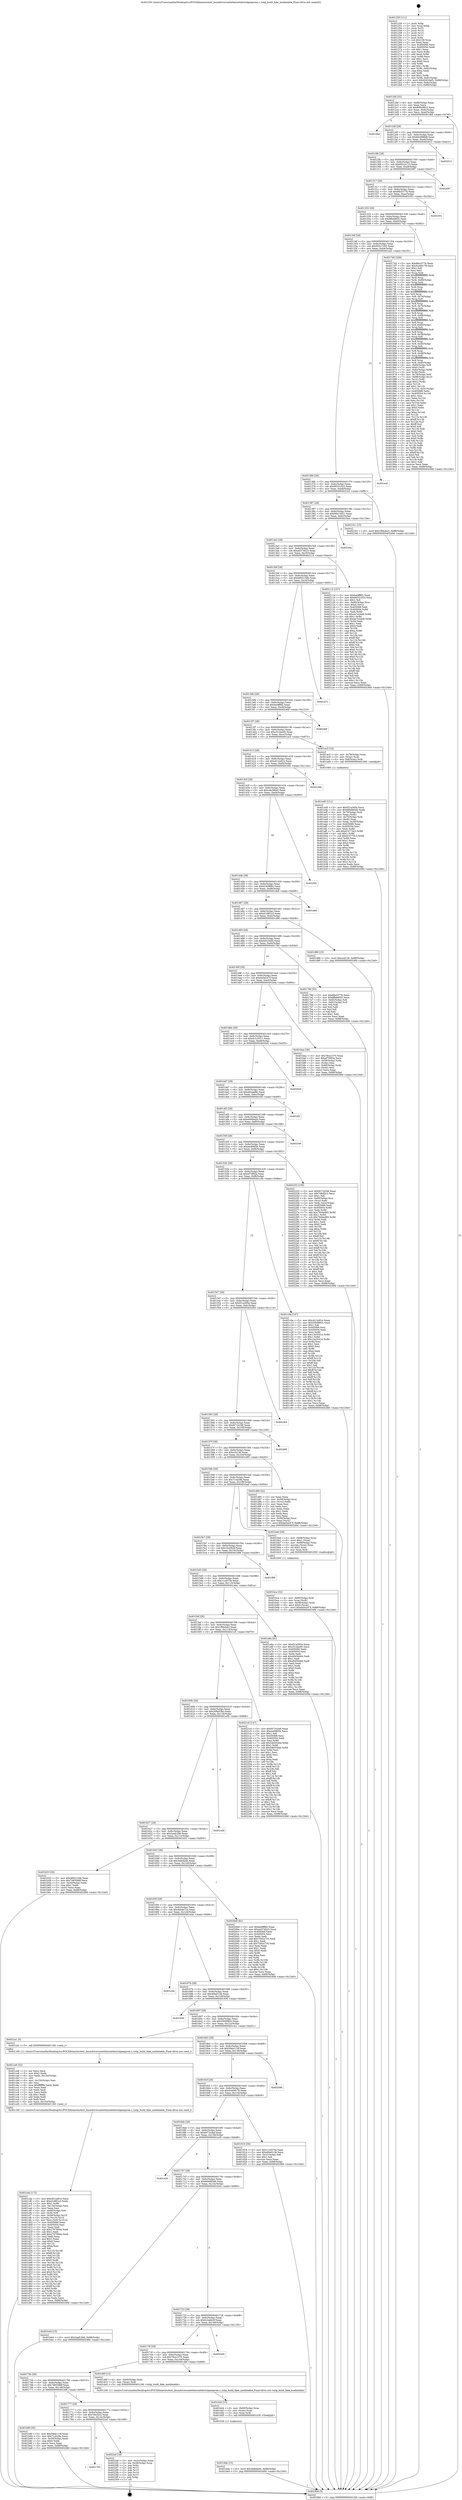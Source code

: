 digraph "0x401250" {
  label = "0x401250 (/mnt/c/Users/mathe/Desktop/tcc/POCII/binaries/extr_linuxdriversnetethernetdectulipeeprom.c_tulip_build_fake_mediatable_Final-ollvm.out::main(0))"
  labelloc = "t"
  node[shape=record]

  Entry [label="",width=0.3,height=0.3,shape=circle,fillcolor=black,style=filled]
  "0x4012bf" [label="{
     0x4012bf [32]\l
     | [instrs]\l
     &nbsp;&nbsp;0x4012bf \<+6\>: mov -0x88(%rbp),%eax\l
     &nbsp;&nbsp;0x4012c5 \<+2\>: mov %eax,%ecx\l
     &nbsp;&nbsp;0x4012c7 \<+6\>: sub $0x806e96c3,%ecx\l
     &nbsp;&nbsp;0x4012cd \<+6\>: mov %eax,-0x9c(%rbp)\l
     &nbsp;&nbsp;0x4012d3 \<+6\>: mov %ecx,-0xa0(%rbp)\l
     &nbsp;&nbsp;0x4012d9 \<+6\>: je 00000000004019bf \<main+0x76f\>\l
  }"]
  "0x4019bf" [label="{
     0x4019bf\l
  }", style=dashed]
  "0x4012df" [label="{
     0x4012df [28]\l
     | [instrs]\l
     &nbsp;&nbsp;0x4012df \<+5\>: jmp 00000000004012e4 \<main+0x94\>\l
     &nbsp;&nbsp;0x4012e4 \<+6\>: mov -0x9c(%rbp),%eax\l
     &nbsp;&nbsp;0x4012ea \<+5\>: sub $0x842888d8,%eax\l
     &nbsp;&nbsp;0x4012ef \<+6\>: mov %eax,-0xa4(%rbp)\l
     &nbsp;&nbsp;0x4012f5 \<+6\>: je 0000000000402012 \<main+0xdc2\>\l
  }"]
  Exit [label="",width=0.3,height=0.3,shape=circle,fillcolor=black,style=filled,peripheries=2]
  "0x402012" [label="{
     0x402012\l
  }", style=dashed]
  "0x4012fb" [label="{
     0x4012fb [28]\l
     | [instrs]\l
     &nbsp;&nbsp;0x4012fb \<+5\>: jmp 0000000000401300 \<main+0xb0\>\l
     &nbsp;&nbsp;0x401300 \<+6\>: mov -0x9c(%rbp),%eax\l
     &nbsp;&nbsp;0x401306 \<+5\>: sub $0x852cb115,%eax\l
     &nbsp;&nbsp;0x40130b \<+6\>: mov %eax,-0xa8(%rbp)\l
     &nbsp;&nbsp;0x401311 \<+6\>: je 0000000000402087 \<main+0xe37\>\l
  }"]
  "0x401793" [label="{
     0x401793\l
  }", style=dashed]
  "0x402087" [label="{
     0x402087\l
  }", style=dashed]
  "0x401317" [label="{
     0x401317 [28]\l
     | [instrs]\l
     &nbsp;&nbsp;0x401317 \<+5\>: jmp 000000000040131c \<main+0xcc\>\l
     &nbsp;&nbsp;0x40131c \<+6\>: mov -0x9c(%rbp),%eax\l
     &nbsp;&nbsp;0x401322 \<+5\>: sub $0x8fa3377b,%eax\l
     &nbsp;&nbsp;0x401327 \<+6\>: mov %eax,-0xac(%rbp)\l
     &nbsp;&nbsp;0x40132d \<+6\>: je 0000000000402301 \<main+0x10b1\>\l
  }"]
  "0x4022ef" [label="{
     0x4022ef [18]\l
     | [instrs]\l
     &nbsp;&nbsp;0x4022ef \<+3\>: mov -0x2c(%rbp),%eax\l
     &nbsp;&nbsp;0x4022f2 \<+4\>: lea -0x28(%rbp),%rsp\l
     &nbsp;&nbsp;0x4022f6 \<+1\>: pop %rbx\l
     &nbsp;&nbsp;0x4022f7 \<+2\>: pop %r12\l
     &nbsp;&nbsp;0x4022f9 \<+2\>: pop %r13\l
     &nbsp;&nbsp;0x4022fb \<+2\>: pop %r14\l
     &nbsp;&nbsp;0x4022fd \<+2\>: pop %r15\l
     &nbsp;&nbsp;0x4022ff \<+1\>: pop %rbp\l
     &nbsp;&nbsp;0x402300 \<+1\>: ret\l
  }"]
  "0x402301" [label="{
     0x402301\l
  }", style=dashed]
  "0x401333" [label="{
     0x401333 [28]\l
     | [instrs]\l
     &nbsp;&nbsp;0x401333 \<+5\>: jmp 0000000000401338 \<main+0xe8\>\l
     &nbsp;&nbsp;0x401338 \<+6\>: mov -0x9c(%rbp),%eax\l
     &nbsp;&nbsp;0x40133e \<+5\>: sub $0x8fbdd655,%eax\l
     &nbsp;&nbsp;0x401343 \<+6\>: mov %eax,-0xb0(%rbp)\l
     &nbsp;&nbsp;0x401349 \<+6\>: je 00000000004017d2 \<main+0x582\>\l
  }"]
  "0x401dda" [label="{
     0x401dda [15]\l
     | [instrs]\l
     &nbsp;&nbsp;0x401dda \<+10\>: movl $0x3e6bfa40,-0x88(%rbp)\l
     &nbsp;&nbsp;0x401de4 \<+5\>: jmp 000000000040249d \<main+0x124d\>\l
  }"]
  "0x4017d2" [label="{
     0x4017d2 [326]\l
     | [instrs]\l
     &nbsp;&nbsp;0x4017d2 \<+5\>: mov $0x8fa3377b,%eax\l
     &nbsp;&nbsp;0x4017d7 \<+5\>: mov $0x5ce09178,%ecx\l
     &nbsp;&nbsp;0x4017dc \<+2\>: mov $0x1,%dl\l
     &nbsp;&nbsp;0x4017de \<+2\>: xor %esi,%esi\l
     &nbsp;&nbsp;0x4017e0 \<+3\>: mov %rsp,%rdi\l
     &nbsp;&nbsp;0x4017e3 \<+4\>: add $0xfffffffffffffff0,%rdi\l
     &nbsp;&nbsp;0x4017e7 \<+3\>: mov %rdi,%rsp\l
     &nbsp;&nbsp;0x4017ea \<+4\>: mov %rdi,-0x80(%rbp)\l
     &nbsp;&nbsp;0x4017ee \<+3\>: mov %rsp,%rdi\l
     &nbsp;&nbsp;0x4017f1 \<+4\>: add $0xfffffffffffffff0,%rdi\l
     &nbsp;&nbsp;0x4017f5 \<+3\>: mov %rdi,%rsp\l
     &nbsp;&nbsp;0x4017f8 \<+3\>: mov %rsp,%r8\l
     &nbsp;&nbsp;0x4017fb \<+4\>: add $0xfffffffffffffff0,%r8\l
     &nbsp;&nbsp;0x4017ff \<+3\>: mov %r8,%rsp\l
     &nbsp;&nbsp;0x401802 \<+4\>: mov %r8,-0x78(%rbp)\l
     &nbsp;&nbsp;0x401806 \<+3\>: mov %rsp,%r8\l
     &nbsp;&nbsp;0x401809 \<+4\>: add $0xfffffffffffffff0,%r8\l
     &nbsp;&nbsp;0x40180d \<+3\>: mov %r8,%rsp\l
     &nbsp;&nbsp;0x401810 \<+4\>: mov %r8,-0x70(%rbp)\l
     &nbsp;&nbsp;0x401814 \<+3\>: mov %rsp,%r8\l
     &nbsp;&nbsp;0x401817 \<+4\>: add $0xfffffffffffffff0,%r8\l
     &nbsp;&nbsp;0x40181b \<+3\>: mov %r8,%rsp\l
     &nbsp;&nbsp;0x40181e \<+4\>: mov %r8,-0x68(%rbp)\l
     &nbsp;&nbsp;0x401822 \<+3\>: mov %rsp,%r8\l
     &nbsp;&nbsp;0x401825 \<+4\>: add $0xfffffffffffffff0,%r8\l
     &nbsp;&nbsp;0x401829 \<+3\>: mov %r8,%rsp\l
     &nbsp;&nbsp;0x40182c \<+4\>: mov %r8,-0x60(%rbp)\l
     &nbsp;&nbsp;0x401830 \<+3\>: mov %rsp,%r8\l
     &nbsp;&nbsp;0x401833 \<+4\>: add $0xfffffffffffffff0,%r8\l
     &nbsp;&nbsp;0x401837 \<+3\>: mov %r8,%rsp\l
     &nbsp;&nbsp;0x40183a \<+4\>: mov %r8,-0x58(%rbp)\l
     &nbsp;&nbsp;0x40183e \<+3\>: mov %rsp,%r8\l
     &nbsp;&nbsp;0x401841 \<+4\>: add $0xfffffffffffffff0,%r8\l
     &nbsp;&nbsp;0x401845 \<+3\>: mov %r8,%rsp\l
     &nbsp;&nbsp;0x401848 \<+4\>: mov %r8,-0x50(%rbp)\l
     &nbsp;&nbsp;0x40184c \<+3\>: mov %rsp,%r8\l
     &nbsp;&nbsp;0x40184f \<+4\>: add $0xfffffffffffffff0,%r8\l
     &nbsp;&nbsp;0x401853 \<+3\>: mov %r8,%rsp\l
     &nbsp;&nbsp;0x401856 \<+4\>: mov %r8,-0x48(%rbp)\l
     &nbsp;&nbsp;0x40185a \<+3\>: mov %rsp,%r8\l
     &nbsp;&nbsp;0x40185d \<+4\>: add $0xfffffffffffffff0,%r8\l
     &nbsp;&nbsp;0x401861 \<+3\>: mov %r8,%rsp\l
     &nbsp;&nbsp;0x401864 \<+4\>: mov %r8,-0x40(%rbp)\l
     &nbsp;&nbsp;0x401868 \<+4\>: mov -0x80(%rbp),%r8\l
     &nbsp;&nbsp;0x40186c \<+7\>: movl $0x0,(%r8)\l
     &nbsp;&nbsp;0x401873 \<+7\>: mov -0x8c(%rbp),%r9d\l
     &nbsp;&nbsp;0x40187a \<+3\>: mov %r9d,(%rdi)\l
     &nbsp;&nbsp;0x40187d \<+4\>: mov -0x78(%rbp),%r8\l
     &nbsp;&nbsp;0x401881 \<+7\>: mov -0x98(%rbp),%r10\l
     &nbsp;&nbsp;0x401888 \<+3\>: mov %r10,(%r8)\l
     &nbsp;&nbsp;0x40188b \<+3\>: cmpl $0x2,(%rdi)\l
     &nbsp;&nbsp;0x40188e \<+4\>: setne %r11b\l
     &nbsp;&nbsp;0x401892 \<+4\>: and $0x1,%r11b\l
     &nbsp;&nbsp;0x401896 \<+4\>: mov %r11b,-0x31(%rbp)\l
     &nbsp;&nbsp;0x40189a \<+7\>: mov 0x405068,%ebx\l
     &nbsp;&nbsp;0x4018a1 \<+8\>: mov 0x405054,%r14d\l
     &nbsp;&nbsp;0x4018a9 \<+3\>: sub $0x1,%esi\l
     &nbsp;&nbsp;0x4018ac \<+3\>: mov %ebx,%r15d\l
     &nbsp;&nbsp;0x4018af \<+3\>: add %esi,%r15d\l
     &nbsp;&nbsp;0x4018b2 \<+4\>: imul %r15d,%ebx\l
     &nbsp;&nbsp;0x4018b6 \<+3\>: and $0x1,%ebx\l
     &nbsp;&nbsp;0x4018b9 \<+3\>: cmp $0x0,%ebx\l
     &nbsp;&nbsp;0x4018bc \<+4\>: sete %r11b\l
     &nbsp;&nbsp;0x4018c0 \<+4\>: cmp $0xa,%r14d\l
     &nbsp;&nbsp;0x4018c4 \<+4\>: setl %r12b\l
     &nbsp;&nbsp;0x4018c8 \<+3\>: mov %r11b,%r13b\l
     &nbsp;&nbsp;0x4018cb \<+4\>: xor $0xff,%r13b\l
     &nbsp;&nbsp;0x4018cf \<+3\>: mov %r12b,%sil\l
     &nbsp;&nbsp;0x4018d2 \<+4\>: xor $0xff,%sil\l
     &nbsp;&nbsp;0x4018d6 \<+3\>: xor $0x0,%dl\l
     &nbsp;&nbsp;0x4018d9 \<+3\>: mov %r13b,%dil\l
     &nbsp;&nbsp;0x4018dc \<+4\>: and $0x0,%dil\l
     &nbsp;&nbsp;0x4018e0 \<+3\>: and %dl,%r11b\l
     &nbsp;&nbsp;0x4018e3 \<+3\>: mov %sil,%r8b\l
     &nbsp;&nbsp;0x4018e6 \<+4\>: and $0x0,%r8b\l
     &nbsp;&nbsp;0x4018ea \<+3\>: and %dl,%r12b\l
     &nbsp;&nbsp;0x4018ed \<+3\>: or %r11b,%dil\l
     &nbsp;&nbsp;0x4018f0 \<+3\>: or %r12b,%r8b\l
     &nbsp;&nbsp;0x4018f3 \<+3\>: xor %r8b,%dil\l
     &nbsp;&nbsp;0x4018f6 \<+3\>: or %sil,%r13b\l
     &nbsp;&nbsp;0x4018f9 \<+4\>: xor $0xff,%r13b\l
     &nbsp;&nbsp;0x4018fd \<+3\>: or $0x0,%dl\l
     &nbsp;&nbsp;0x401900 \<+3\>: and %dl,%r13b\l
     &nbsp;&nbsp;0x401903 \<+3\>: or %r13b,%dil\l
     &nbsp;&nbsp;0x401906 \<+4\>: test $0x1,%dil\l
     &nbsp;&nbsp;0x40190a \<+3\>: cmovne %ecx,%eax\l
     &nbsp;&nbsp;0x40190d \<+6\>: mov %eax,-0x88(%rbp)\l
     &nbsp;&nbsp;0x401913 \<+5\>: jmp 000000000040249d \<main+0x124d\>\l
  }"]
  "0x40134f" [label="{
     0x40134f [28]\l
     | [instrs]\l
     &nbsp;&nbsp;0x40134f \<+5\>: jmp 0000000000401354 \<main+0x104\>\l
     &nbsp;&nbsp;0x401354 \<+6\>: mov -0x9c(%rbp),%eax\l
     &nbsp;&nbsp;0x40135a \<+5\>: sub $0x952c7293,%eax\l
     &nbsp;&nbsp;0x40135f \<+6\>: mov %eax,-0xb4(%rbp)\l
     &nbsp;&nbsp;0x401365 \<+6\>: je 0000000000401ea5 \<main+0xc55\>\l
  }"]
  "0x401dcb" [label="{
     0x401dcb [15]\l
     | [instrs]\l
     &nbsp;&nbsp;0x401dcb \<+4\>: mov -0x60(%rbp),%rax\l
     &nbsp;&nbsp;0x401dcf \<+3\>: mov (%rax),%rax\l
     &nbsp;&nbsp;0x401dd2 \<+3\>: mov %rax,%rdi\l
     &nbsp;&nbsp;0x401dd5 \<+5\>: call 0000000000401030 \<free@plt\>\l
     | [calls]\l
     &nbsp;&nbsp;0x401030 \{1\} (unknown)\l
  }"]
  "0x401ea5" [label="{
     0x401ea5\l
  }", style=dashed]
  "0x40136b" [label="{
     0x40136b [28]\l
     | [instrs]\l
     &nbsp;&nbsp;0x40136b \<+5\>: jmp 0000000000401370 \<main+0x120\>\l
     &nbsp;&nbsp;0x401370 \<+6\>: mov -0x9c(%rbp),%eax\l
     &nbsp;&nbsp;0x401376 \<+5\>: sub $0x99331023,%eax\l
     &nbsp;&nbsp;0x40137b \<+6\>: mov %eax,-0xb8(%rbp)\l
     &nbsp;&nbsp;0x401381 \<+6\>: je 00000000004021b1 \<main+0xf61\>\l
  }"]
  "0x401cda" [label="{
     0x401cda [172]\l
     | [instrs]\l
     &nbsp;&nbsp;0x401cda \<+5\>: mov $0xc612a91e,%ecx\l
     &nbsp;&nbsp;0x401cdf \<+5\>: mov $0xd1d9f1a3,%edx\l
     &nbsp;&nbsp;0x401ce4 \<+3\>: mov $0x1,%r8b\l
     &nbsp;&nbsp;0x401ce7 \<+6\>: mov -0x154(%rbp),%esi\l
     &nbsp;&nbsp;0x401ced \<+3\>: imul %eax,%esi\l
     &nbsp;&nbsp;0x401cf0 \<+4\>: mov -0x60(%rbp),%r9\l
     &nbsp;&nbsp;0x401cf4 \<+3\>: mov (%r9),%r9\l
     &nbsp;&nbsp;0x401cf7 \<+4\>: mov -0x58(%rbp),%r10\l
     &nbsp;&nbsp;0x401cfb \<+3\>: movslq (%r10),%r10\l
     &nbsp;&nbsp;0x401cfe \<+4\>: mov %esi,(%r9,%r10,4)\l
     &nbsp;&nbsp;0x401d02 \<+7\>: mov 0x405068,%eax\l
     &nbsp;&nbsp;0x401d09 \<+7\>: mov 0x405054,%esi\l
     &nbsp;&nbsp;0x401d10 \<+2\>: mov %eax,%edi\l
     &nbsp;&nbsp;0x401d12 \<+6\>: sub $0x2767894a,%edi\l
     &nbsp;&nbsp;0x401d18 \<+3\>: sub $0x1,%edi\l
     &nbsp;&nbsp;0x401d1b \<+6\>: add $0x2767894a,%edi\l
     &nbsp;&nbsp;0x401d21 \<+3\>: imul %edi,%eax\l
     &nbsp;&nbsp;0x401d24 \<+3\>: and $0x1,%eax\l
     &nbsp;&nbsp;0x401d27 \<+3\>: cmp $0x0,%eax\l
     &nbsp;&nbsp;0x401d2a \<+4\>: sete %r11b\l
     &nbsp;&nbsp;0x401d2e \<+3\>: cmp $0xa,%esi\l
     &nbsp;&nbsp;0x401d31 \<+3\>: setl %bl\l
     &nbsp;&nbsp;0x401d34 \<+3\>: mov %r11b,%r14b\l
     &nbsp;&nbsp;0x401d37 \<+4\>: xor $0xff,%r14b\l
     &nbsp;&nbsp;0x401d3b \<+3\>: mov %bl,%r15b\l
     &nbsp;&nbsp;0x401d3e \<+4\>: xor $0xff,%r15b\l
     &nbsp;&nbsp;0x401d42 \<+4\>: xor $0x0,%r8b\l
     &nbsp;&nbsp;0x401d46 \<+3\>: mov %r14b,%r12b\l
     &nbsp;&nbsp;0x401d49 \<+4\>: and $0x0,%r12b\l
     &nbsp;&nbsp;0x401d4d \<+3\>: and %r8b,%r11b\l
     &nbsp;&nbsp;0x401d50 \<+3\>: mov %r15b,%r13b\l
     &nbsp;&nbsp;0x401d53 \<+4\>: and $0x0,%r13b\l
     &nbsp;&nbsp;0x401d57 \<+3\>: and %r8b,%bl\l
     &nbsp;&nbsp;0x401d5a \<+3\>: or %r11b,%r12b\l
     &nbsp;&nbsp;0x401d5d \<+3\>: or %bl,%r13b\l
     &nbsp;&nbsp;0x401d60 \<+3\>: xor %r13b,%r12b\l
     &nbsp;&nbsp;0x401d63 \<+3\>: or %r15b,%r14b\l
     &nbsp;&nbsp;0x401d66 \<+4\>: xor $0xff,%r14b\l
     &nbsp;&nbsp;0x401d6a \<+4\>: or $0x0,%r8b\l
     &nbsp;&nbsp;0x401d6e \<+3\>: and %r8b,%r14b\l
     &nbsp;&nbsp;0x401d71 \<+3\>: or %r14b,%r12b\l
     &nbsp;&nbsp;0x401d74 \<+4\>: test $0x1,%r12b\l
     &nbsp;&nbsp;0x401d78 \<+3\>: cmovne %edx,%ecx\l
     &nbsp;&nbsp;0x401d7b \<+6\>: mov %ecx,-0x88(%rbp)\l
     &nbsp;&nbsp;0x401d81 \<+5\>: jmp 000000000040249d \<main+0x124d\>\l
  }"]
  "0x4021b1" [label="{
     0x4021b1 [15]\l
     | [instrs]\l
     &nbsp;&nbsp;0x4021b1 \<+10\>: movl $0x1f84cba3,-0x88(%rbp)\l
     &nbsp;&nbsp;0x4021bb \<+5\>: jmp 000000000040249d \<main+0x124d\>\l
  }"]
  "0x401387" [label="{
     0x401387 [28]\l
     | [instrs]\l
     &nbsp;&nbsp;0x401387 \<+5\>: jmp 000000000040138c \<main+0x13c\>\l
     &nbsp;&nbsp;0x40138c \<+6\>: mov -0x9c(%rbp),%eax\l
     &nbsp;&nbsp;0x401392 \<+5\>: sub $0x99a13d21,%eax\l
     &nbsp;&nbsp;0x401397 \<+6\>: mov %eax,-0xbc(%rbp)\l
     &nbsp;&nbsp;0x40139d \<+6\>: je 00000000004023ea \<main+0x119a\>\l
  }"]
  "0x401ca6" [label="{
     0x401ca6 [52]\l
     | [instrs]\l
     &nbsp;&nbsp;0x401ca6 \<+2\>: xor %ecx,%ecx\l
     &nbsp;&nbsp;0x401ca8 \<+5\>: mov $0x2,%edx\l
     &nbsp;&nbsp;0x401cad \<+6\>: mov %edx,-0x150(%rbp)\l
     &nbsp;&nbsp;0x401cb3 \<+1\>: cltd\l
     &nbsp;&nbsp;0x401cb4 \<+6\>: mov -0x150(%rbp),%esi\l
     &nbsp;&nbsp;0x401cba \<+2\>: idiv %esi\l
     &nbsp;&nbsp;0x401cbc \<+6\>: imul $0xfffffffe,%edx,%edx\l
     &nbsp;&nbsp;0x401cc2 \<+2\>: mov %ecx,%edi\l
     &nbsp;&nbsp;0x401cc4 \<+2\>: sub %edx,%edi\l
     &nbsp;&nbsp;0x401cc6 \<+2\>: mov %ecx,%edx\l
     &nbsp;&nbsp;0x401cc8 \<+3\>: sub $0x1,%edx\l
     &nbsp;&nbsp;0x401ccb \<+2\>: add %edx,%edi\l
     &nbsp;&nbsp;0x401ccd \<+2\>: sub %edi,%ecx\l
     &nbsp;&nbsp;0x401ccf \<+6\>: mov %ecx,-0x154(%rbp)\l
     &nbsp;&nbsp;0x401cd5 \<+5\>: call 0000000000401160 \<next_i\>\l
     | [calls]\l
     &nbsp;&nbsp;0x401160 \{1\} (/mnt/c/Users/mathe/Desktop/tcc/POCII/binaries/extr_linuxdriversnetethernetdectulipeeprom.c_tulip_build_fake_mediatable_Final-ollvm.out::next_i)\l
  }"]
  "0x4023ea" [label="{
     0x4023ea\l
  }", style=dashed]
  "0x4013a3" [label="{
     0x4013a3 [28]\l
     | [instrs]\l
     &nbsp;&nbsp;0x4013a3 \<+5\>: jmp 00000000004013a8 \<main+0x158\>\l
     &nbsp;&nbsp;0x4013a8 \<+6\>: mov -0x9c(%rbp),%eax\l
     &nbsp;&nbsp;0x4013ae \<+5\>: sub $0xad374b23,%eax\l
     &nbsp;&nbsp;0x4013b3 \<+6\>: mov %eax,-0xc0(%rbp)\l
     &nbsp;&nbsp;0x4013b9 \<+6\>: je 0000000000402114 \<main+0xec4\>\l
  }"]
  "0x401bca" [label="{
     0x401bca [32]\l
     | [instrs]\l
     &nbsp;&nbsp;0x401bca \<+4\>: mov -0x60(%rbp),%rdi\l
     &nbsp;&nbsp;0x401bce \<+3\>: mov %rax,(%rdi)\l
     &nbsp;&nbsp;0x401bd1 \<+4\>: mov -0x58(%rbp),%rax\l
     &nbsp;&nbsp;0x401bd5 \<+6\>: movl $0x0,(%rax)\l
     &nbsp;&nbsp;0x401bdb \<+10\>: movl $0xda5e247f,-0x88(%rbp)\l
     &nbsp;&nbsp;0x401be5 \<+5\>: jmp 000000000040249d \<main+0x124d\>\l
  }"]
  "0x402114" [label="{
     0x402114 [157]\l
     | [instrs]\l
     &nbsp;&nbsp;0x402114 \<+5\>: mov $0xba0ff8f2,%eax\l
     &nbsp;&nbsp;0x402119 \<+5\>: mov $0x99331023,%ecx\l
     &nbsp;&nbsp;0x40211e \<+2\>: mov $0x1,%dl\l
     &nbsp;&nbsp;0x402120 \<+4\>: mov -0x80(%rbp),%rsi\l
     &nbsp;&nbsp;0x402124 \<+6\>: movl $0x0,(%rsi)\l
     &nbsp;&nbsp;0x40212a \<+7\>: mov 0x405068,%edi\l
     &nbsp;&nbsp;0x402131 \<+8\>: mov 0x405054,%r8d\l
     &nbsp;&nbsp;0x402139 \<+3\>: mov %edi,%r9d\l
     &nbsp;&nbsp;0x40213c \<+7\>: sub $0xee7e24d9,%r9d\l
     &nbsp;&nbsp;0x402143 \<+4\>: sub $0x1,%r9d\l
     &nbsp;&nbsp;0x402147 \<+7\>: add $0xee7e24d9,%r9d\l
     &nbsp;&nbsp;0x40214e \<+4\>: imul %r9d,%edi\l
     &nbsp;&nbsp;0x402152 \<+3\>: and $0x1,%edi\l
     &nbsp;&nbsp;0x402155 \<+3\>: cmp $0x0,%edi\l
     &nbsp;&nbsp;0x402158 \<+4\>: sete %r10b\l
     &nbsp;&nbsp;0x40215c \<+4\>: cmp $0xa,%r8d\l
     &nbsp;&nbsp;0x402160 \<+4\>: setl %r11b\l
     &nbsp;&nbsp;0x402164 \<+3\>: mov %r10b,%bl\l
     &nbsp;&nbsp;0x402167 \<+3\>: xor $0xff,%bl\l
     &nbsp;&nbsp;0x40216a \<+3\>: mov %r11b,%r14b\l
     &nbsp;&nbsp;0x40216d \<+4\>: xor $0xff,%r14b\l
     &nbsp;&nbsp;0x402171 \<+3\>: xor $0x0,%dl\l
     &nbsp;&nbsp;0x402174 \<+3\>: mov %bl,%r15b\l
     &nbsp;&nbsp;0x402177 \<+4\>: and $0x0,%r15b\l
     &nbsp;&nbsp;0x40217b \<+3\>: and %dl,%r10b\l
     &nbsp;&nbsp;0x40217e \<+3\>: mov %r14b,%r12b\l
     &nbsp;&nbsp;0x402181 \<+4\>: and $0x0,%r12b\l
     &nbsp;&nbsp;0x402185 \<+3\>: and %dl,%r11b\l
     &nbsp;&nbsp;0x402188 \<+3\>: or %r10b,%r15b\l
     &nbsp;&nbsp;0x40218b \<+3\>: or %r11b,%r12b\l
     &nbsp;&nbsp;0x40218e \<+3\>: xor %r12b,%r15b\l
     &nbsp;&nbsp;0x402191 \<+3\>: or %r14b,%bl\l
     &nbsp;&nbsp;0x402194 \<+3\>: xor $0xff,%bl\l
     &nbsp;&nbsp;0x402197 \<+3\>: or $0x0,%dl\l
     &nbsp;&nbsp;0x40219a \<+2\>: and %dl,%bl\l
     &nbsp;&nbsp;0x40219c \<+3\>: or %bl,%r15b\l
     &nbsp;&nbsp;0x40219f \<+4\>: test $0x1,%r15b\l
     &nbsp;&nbsp;0x4021a3 \<+3\>: cmovne %ecx,%eax\l
     &nbsp;&nbsp;0x4021a6 \<+6\>: mov %eax,-0x88(%rbp)\l
     &nbsp;&nbsp;0x4021ac \<+5\>: jmp 000000000040249d \<main+0x124d\>\l
  }"]
  "0x4013bf" [label="{
     0x4013bf [28]\l
     | [instrs]\l
     &nbsp;&nbsp;0x4013bf \<+5\>: jmp 00000000004013c4 \<main+0x174\>\l
     &nbsp;&nbsp;0x4013c4 \<+6\>: mov -0x9c(%rbp),%eax\l
     &nbsp;&nbsp;0x4013ca \<+5\>: sub $0xb69213db,%eax\l
     &nbsp;&nbsp;0x4013cf \<+6\>: mov %eax,-0xc4(%rbp)\l
     &nbsp;&nbsp;0x4013d5 \<+6\>: je 0000000000401b71 \<main+0x921\>\l
  }"]
  "0x401777" [label="{
     0x401777 [28]\l
     | [instrs]\l
     &nbsp;&nbsp;0x401777 \<+5\>: jmp 000000000040177c \<main+0x52c\>\l
     &nbsp;&nbsp;0x40177c \<+6\>: mov -0x9c(%rbp),%eax\l
     &nbsp;&nbsp;0x401782 \<+5\>: sub $0x7dfcf2c2,%eax\l
     &nbsp;&nbsp;0x401787 \<+6\>: mov %eax,-0x14c(%rbp)\l
     &nbsp;&nbsp;0x40178d \<+6\>: je 00000000004022ef \<main+0x109f\>\l
  }"]
  "0x401b71" [label="{
     0x401b71\l
  }", style=dashed]
  "0x4013db" [label="{
     0x4013db [28]\l
     | [instrs]\l
     &nbsp;&nbsp;0x4013db \<+5\>: jmp 00000000004013e0 \<main+0x190\>\l
     &nbsp;&nbsp;0x4013e0 \<+6\>: mov -0x9c(%rbp),%eax\l
     &nbsp;&nbsp;0x4013e6 \<+5\>: sub $0xba0ff8f2,%eax\l
     &nbsp;&nbsp;0x4013eb \<+6\>: mov %eax,-0xc8(%rbp)\l
     &nbsp;&nbsp;0x4013f1 \<+6\>: je 000000000040246f \<main+0x121f\>\l
  }"]
  "0x401b8f" [label="{
     0x401b8f [30]\l
     | [instrs]\l
     &nbsp;&nbsp;0x401b8f \<+5\>: mov $0x59eb114f,%eax\l
     &nbsp;&nbsp;0x401b94 \<+5\>: mov $0x71cb29a,%ecx\l
     &nbsp;&nbsp;0x401b99 \<+3\>: mov -0x30(%rbp),%edx\l
     &nbsp;&nbsp;0x401b9c \<+3\>: cmp $0x0,%edx\l
     &nbsp;&nbsp;0x401b9f \<+3\>: cmove %ecx,%eax\l
     &nbsp;&nbsp;0x401ba2 \<+6\>: mov %eax,-0x88(%rbp)\l
     &nbsp;&nbsp;0x401ba8 \<+5\>: jmp 000000000040249d \<main+0x124d\>\l
  }"]
  "0x40246f" [label="{
     0x40246f\l
  }", style=dashed]
  "0x4013f7" [label="{
     0x4013f7 [28]\l
     | [instrs]\l
     &nbsp;&nbsp;0x4013f7 \<+5\>: jmp 00000000004013fc \<main+0x1ac\>\l
     &nbsp;&nbsp;0x4013fc \<+6\>: mov -0x9c(%rbp),%eax\l
     &nbsp;&nbsp;0x401402 \<+5\>: sub $0xc51dac60,%eax\l
     &nbsp;&nbsp;0x401407 \<+6\>: mov %eax,-0xcc(%rbp)\l
     &nbsp;&nbsp;0x40140d \<+6\>: je 0000000000401ac5 \<main+0x875\>\l
  }"]
  "0x40175b" [label="{
     0x40175b [28]\l
     | [instrs]\l
     &nbsp;&nbsp;0x40175b \<+5\>: jmp 0000000000401760 \<main+0x510\>\l
     &nbsp;&nbsp;0x401760 \<+6\>: mov -0x9c(%rbp),%eax\l
     &nbsp;&nbsp;0x401766 \<+5\>: sub $0x7d83586f,%eax\l
     &nbsp;&nbsp;0x40176b \<+6\>: mov %eax,-0x148(%rbp)\l
     &nbsp;&nbsp;0x401771 \<+6\>: je 0000000000401b8f \<main+0x93f\>\l
  }"]
  "0x401ac5" [label="{
     0x401ac5 [16]\l
     | [instrs]\l
     &nbsp;&nbsp;0x401ac5 \<+4\>: mov -0x78(%rbp),%rax\l
     &nbsp;&nbsp;0x401ac9 \<+3\>: mov (%rax),%rax\l
     &nbsp;&nbsp;0x401acc \<+4\>: mov 0x8(%rax),%rdi\l
     &nbsp;&nbsp;0x401ad0 \<+5\>: call 0000000000401060 \<atoi@plt\>\l
     | [calls]\l
     &nbsp;&nbsp;0x401060 \{1\} (unknown)\l
  }"]
  "0x401413" [label="{
     0x401413 [28]\l
     | [instrs]\l
     &nbsp;&nbsp;0x401413 \<+5\>: jmp 0000000000401418 \<main+0x1c8\>\l
     &nbsp;&nbsp;0x401418 \<+6\>: mov -0x9c(%rbp),%eax\l
     &nbsp;&nbsp;0x40141e \<+5\>: sub $0xc612a91e,%eax\l
     &nbsp;&nbsp;0x401423 \<+6\>: mov %eax,-0xd0(%rbp)\l
     &nbsp;&nbsp;0x401429 \<+6\>: je 0000000000402394 \<main+0x1144\>\l
  }"]
  "0x401dbf" [label="{
     0x401dbf [12]\l
     | [instrs]\l
     &nbsp;&nbsp;0x401dbf \<+4\>: mov -0x60(%rbp),%rax\l
     &nbsp;&nbsp;0x401dc3 \<+3\>: mov (%rax),%rdi\l
     &nbsp;&nbsp;0x401dc6 \<+5\>: call 0000000000401240 \<tulip_build_fake_mediatable\>\l
     | [calls]\l
     &nbsp;&nbsp;0x401240 \{1\} (/mnt/c/Users/mathe/Desktop/tcc/POCII/binaries/extr_linuxdriversnetethernetdectulipeeprom.c_tulip_build_fake_mediatable_Final-ollvm.out::tulip_build_fake_mediatable)\l
  }"]
  "0x402394" [label="{
     0x402394\l
  }", style=dashed]
  "0x40142f" [label="{
     0x40142f [28]\l
     | [instrs]\l
     &nbsp;&nbsp;0x40142f \<+5\>: jmp 0000000000401434 \<main+0x1e4\>\l
     &nbsp;&nbsp;0x401434 \<+6\>: mov -0x9c(%rbp),%eax\l
     &nbsp;&nbsp;0x40143a \<+5\>: sub $0xcda386a0,%eax\l
     &nbsp;&nbsp;0x40143f \<+6\>: mov %eax,-0xd4(%rbp)\l
     &nbsp;&nbsp;0x401445 \<+6\>: je 0000000000401f50 \<main+0xd00\>\l
  }"]
  "0x40173f" [label="{
     0x40173f [28]\l
     | [instrs]\l
     &nbsp;&nbsp;0x40173f \<+5\>: jmp 0000000000401744 \<main+0x4f4\>\l
     &nbsp;&nbsp;0x401744 \<+6\>: mov -0x9c(%rbp),%eax\l
     &nbsp;&nbsp;0x40174a \<+5\>: sub $0x78ce1570,%eax\l
     &nbsp;&nbsp;0x40174f \<+6\>: mov %eax,-0x144(%rbp)\l
     &nbsp;&nbsp;0x401755 \<+6\>: je 0000000000401dbf \<main+0xb6f\>\l
  }"]
  "0x401f50" [label="{
     0x401f50\l
  }", style=dashed]
  "0x40144b" [label="{
     0x40144b [28]\l
     | [instrs]\l
     &nbsp;&nbsp;0x40144b \<+5\>: jmp 0000000000401450 \<main+0x200\>\l
     &nbsp;&nbsp;0x401450 \<+6\>: mov -0x9c(%rbp),%eax\l
     &nbsp;&nbsp;0x401456 \<+5\>: sub $0xd193f892,%eax\l
     &nbsp;&nbsp;0x40145b \<+6\>: mov %eax,-0xd8(%rbp)\l
     &nbsp;&nbsp;0x401461 \<+6\>: je 0000000000401de9 \<main+0xb99\>\l
  }"]
  "0x402445" [label="{
     0x402445\l
  }", style=dashed]
  "0x401de9" [label="{
     0x401de9\l
  }", style=dashed]
  "0x401467" [label="{
     0x401467 [28]\l
     | [instrs]\l
     &nbsp;&nbsp;0x401467 \<+5\>: jmp 000000000040146c \<main+0x21c\>\l
     &nbsp;&nbsp;0x40146c \<+6\>: mov -0x9c(%rbp),%eax\l
     &nbsp;&nbsp;0x401472 \<+5\>: sub $0xd1d9f1a3,%eax\l
     &nbsp;&nbsp;0x401477 \<+6\>: mov %eax,-0xdc(%rbp)\l
     &nbsp;&nbsp;0x40147d \<+6\>: je 0000000000401d86 \<main+0xb36\>\l
  }"]
  "0x401723" [label="{
     0x401723 [28]\l
     | [instrs]\l
     &nbsp;&nbsp;0x401723 \<+5\>: jmp 0000000000401728 \<main+0x4d8\>\l
     &nbsp;&nbsp;0x401728 \<+6\>: mov -0x9c(%rbp),%eax\l
     &nbsp;&nbsp;0x40172e \<+5\>: sub $0x6c2abb3f,%eax\l
     &nbsp;&nbsp;0x401733 \<+6\>: mov %eax,-0x140(%rbp)\l
     &nbsp;&nbsp;0x401739 \<+6\>: je 0000000000402445 \<main+0x11f5\>\l
  }"]
  "0x401d86" [label="{
     0x401d86 [15]\l
     | [instrs]\l
     &nbsp;&nbsp;0x401d86 \<+10\>: movl $0xccb138,-0x88(%rbp)\l
     &nbsp;&nbsp;0x401d90 \<+5\>: jmp 000000000040249d \<main+0x124d\>\l
  }"]
  "0x401483" [label="{
     0x401483 [28]\l
     | [instrs]\l
     &nbsp;&nbsp;0x401483 \<+5\>: jmp 0000000000401488 \<main+0x238\>\l
     &nbsp;&nbsp;0x401488 \<+6\>: mov -0x9c(%rbp),%eax\l
     &nbsp;&nbsp;0x40148e \<+5\>: sub $0xd2d1bef5,%eax\l
     &nbsp;&nbsp;0x401493 \<+6\>: mov %eax,-0xe0(%rbp)\l
     &nbsp;&nbsp;0x401499 \<+6\>: je 000000000040179d \<main+0x54d\>\l
  }"]
  "0x401b44" [label="{
     0x401b44 [15]\l
     | [instrs]\l
     &nbsp;&nbsp;0x401b44 \<+10\>: movl $0x2aafc28d,-0x88(%rbp)\l
     &nbsp;&nbsp;0x401b4e \<+5\>: jmp 000000000040249d \<main+0x124d\>\l
  }"]
  "0x40179d" [label="{
     0x40179d [53]\l
     | [instrs]\l
     &nbsp;&nbsp;0x40179d \<+5\>: mov $0x8fa3377b,%eax\l
     &nbsp;&nbsp;0x4017a2 \<+5\>: mov $0x8fbdd655,%ecx\l
     &nbsp;&nbsp;0x4017a7 \<+6\>: mov -0x82(%rbp),%dl\l
     &nbsp;&nbsp;0x4017ad \<+7\>: mov -0x81(%rbp),%sil\l
     &nbsp;&nbsp;0x4017b4 \<+3\>: mov %dl,%dil\l
     &nbsp;&nbsp;0x4017b7 \<+3\>: and %sil,%dil\l
     &nbsp;&nbsp;0x4017ba \<+3\>: xor %sil,%dl\l
     &nbsp;&nbsp;0x4017bd \<+3\>: or %dl,%dil\l
     &nbsp;&nbsp;0x4017c0 \<+4\>: test $0x1,%dil\l
     &nbsp;&nbsp;0x4017c4 \<+3\>: cmovne %ecx,%eax\l
     &nbsp;&nbsp;0x4017c7 \<+6\>: mov %eax,-0x88(%rbp)\l
     &nbsp;&nbsp;0x4017cd \<+5\>: jmp 000000000040249d \<main+0x124d\>\l
  }"]
  "0x40149f" [label="{
     0x40149f [28]\l
     | [instrs]\l
     &nbsp;&nbsp;0x40149f \<+5\>: jmp 00000000004014a4 \<main+0x254\>\l
     &nbsp;&nbsp;0x4014a4 \<+6\>: mov -0x9c(%rbp),%eax\l
     &nbsp;&nbsp;0x4014aa \<+5\>: sub $0xda5e247f,%eax\l
     &nbsp;&nbsp;0x4014af \<+6\>: mov %eax,-0xe4(%rbp)\l
     &nbsp;&nbsp;0x4014b5 \<+6\>: je 0000000000401bea \<main+0x99a\>\l
  }"]
  "0x40249d" [label="{
     0x40249d [5]\l
     | [instrs]\l
     &nbsp;&nbsp;0x40249d \<+5\>: jmp 00000000004012bf \<main+0x6f\>\l
  }"]
  "0x401250" [label="{
     0x401250 [111]\l
     | [instrs]\l
     &nbsp;&nbsp;0x401250 \<+1\>: push %rbp\l
     &nbsp;&nbsp;0x401251 \<+3\>: mov %rsp,%rbp\l
     &nbsp;&nbsp;0x401254 \<+2\>: push %r15\l
     &nbsp;&nbsp;0x401256 \<+2\>: push %r14\l
     &nbsp;&nbsp;0x401258 \<+2\>: push %r13\l
     &nbsp;&nbsp;0x40125a \<+2\>: push %r12\l
     &nbsp;&nbsp;0x40125c \<+1\>: push %rbx\l
     &nbsp;&nbsp;0x40125d \<+7\>: sub $0x158,%rsp\l
     &nbsp;&nbsp;0x401264 \<+2\>: xor %eax,%eax\l
     &nbsp;&nbsp;0x401266 \<+7\>: mov 0x405068,%ecx\l
     &nbsp;&nbsp;0x40126d \<+7\>: mov 0x405054,%edx\l
     &nbsp;&nbsp;0x401274 \<+3\>: sub $0x1,%eax\l
     &nbsp;&nbsp;0x401277 \<+3\>: mov %ecx,%r8d\l
     &nbsp;&nbsp;0x40127a \<+3\>: add %eax,%r8d\l
     &nbsp;&nbsp;0x40127d \<+4\>: imul %r8d,%ecx\l
     &nbsp;&nbsp;0x401281 \<+3\>: and $0x1,%ecx\l
     &nbsp;&nbsp;0x401284 \<+3\>: cmp $0x0,%ecx\l
     &nbsp;&nbsp;0x401287 \<+4\>: sete %r9b\l
     &nbsp;&nbsp;0x40128b \<+4\>: and $0x1,%r9b\l
     &nbsp;&nbsp;0x40128f \<+7\>: mov %r9b,-0x82(%rbp)\l
     &nbsp;&nbsp;0x401296 \<+3\>: cmp $0xa,%edx\l
     &nbsp;&nbsp;0x401299 \<+4\>: setl %r9b\l
     &nbsp;&nbsp;0x40129d \<+4\>: and $0x1,%r9b\l
     &nbsp;&nbsp;0x4012a1 \<+7\>: mov %r9b,-0x81(%rbp)\l
     &nbsp;&nbsp;0x4012a8 \<+10\>: movl $0xd2d1bef5,-0x88(%rbp)\l
     &nbsp;&nbsp;0x4012b2 \<+6\>: mov %edi,-0x8c(%rbp)\l
     &nbsp;&nbsp;0x4012b8 \<+7\>: mov %rsi,-0x98(%rbp)\l
  }"]
  "0x401707" [label="{
     0x401707 [28]\l
     | [instrs]\l
     &nbsp;&nbsp;0x401707 \<+5\>: jmp 000000000040170c \<main+0x4bc\>\l
     &nbsp;&nbsp;0x40170c \<+6\>: mov -0x9c(%rbp),%eax\l
     &nbsp;&nbsp;0x401712 \<+5\>: sub $0x6bb683db,%eax\l
     &nbsp;&nbsp;0x401717 \<+6\>: mov %eax,-0x13c(%rbp)\l
     &nbsp;&nbsp;0x40171d \<+6\>: je 0000000000401b44 \<main+0x8f4\>\l
  }"]
  "0x401e26" [label="{
     0x401e26\l
  }", style=dashed]
  "0x401bea" [label="{
     0x401bea [36]\l
     | [instrs]\l
     &nbsp;&nbsp;0x401bea \<+5\>: mov $0x78ce1570,%eax\l
     &nbsp;&nbsp;0x401bef \<+5\>: mov $0xef70f93a,%ecx\l
     &nbsp;&nbsp;0x401bf4 \<+4\>: mov -0x58(%rbp),%rdx\l
     &nbsp;&nbsp;0x401bf8 \<+2\>: mov (%rdx),%esi\l
     &nbsp;&nbsp;0x401bfa \<+4\>: mov -0x68(%rbp),%rdx\l
     &nbsp;&nbsp;0x401bfe \<+2\>: cmp (%rdx),%esi\l
     &nbsp;&nbsp;0x401c00 \<+3\>: cmovl %ecx,%eax\l
     &nbsp;&nbsp;0x401c03 \<+6\>: mov %eax,-0x88(%rbp)\l
     &nbsp;&nbsp;0x401c09 \<+5\>: jmp 000000000040249d \<main+0x124d\>\l
  }"]
  "0x4014bb" [label="{
     0x4014bb [28]\l
     | [instrs]\l
     &nbsp;&nbsp;0x4014bb \<+5\>: jmp 00000000004014c0 \<main+0x270\>\l
     &nbsp;&nbsp;0x4014c0 \<+6\>: mov -0x9c(%rbp),%eax\l
     &nbsp;&nbsp;0x4014c6 \<+5\>: sub $0xdc1c5011,%eax\l
     &nbsp;&nbsp;0x4014cb \<+6\>: mov %eax,-0xe8(%rbp)\l
     &nbsp;&nbsp;0x4014d1 \<+6\>: je 00000000004020a5 \<main+0xe55\>\l
  }"]
  "0x401ad5" [label="{
     0x401ad5 [111]\l
     | [instrs]\l
     &nbsp;&nbsp;0x401ad5 \<+5\>: mov $0xf31a395e,%ecx\l
     &nbsp;&nbsp;0x401ada \<+5\>: mov $0x6bb683db,%edx\l
     &nbsp;&nbsp;0x401adf \<+4\>: mov -0x70(%rbp),%rdi\l
     &nbsp;&nbsp;0x401ae3 \<+2\>: mov %eax,(%rdi)\l
     &nbsp;&nbsp;0x401ae5 \<+4\>: mov -0x70(%rbp),%rdi\l
     &nbsp;&nbsp;0x401ae9 \<+2\>: mov (%rdi),%eax\l
     &nbsp;&nbsp;0x401aeb \<+3\>: mov %eax,-0x30(%rbp)\l
     &nbsp;&nbsp;0x401aee \<+7\>: mov 0x405068,%eax\l
     &nbsp;&nbsp;0x401af5 \<+7\>: mov 0x405054,%esi\l
     &nbsp;&nbsp;0x401afc \<+3\>: mov %eax,%r8d\l
     &nbsp;&nbsp;0x401aff \<+7\>: add $0xd1477dc3,%r8d\l
     &nbsp;&nbsp;0x401b06 \<+4\>: sub $0x1,%r8d\l
     &nbsp;&nbsp;0x401b0a \<+7\>: sub $0xd1477dc3,%r8d\l
     &nbsp;&nbsp;0x401b11 \<+4\>: imul %r8d,%eax\l
     &nbsp;&nbsp;0x401b15 \<+3\>: and $0x1,%eax\l
     &nbsp;&nbsp;0x401b18 \<+3\>: cmp $0x0,%eax\l
     &nbsp;&nbsp;0x401b1b \<+4\>: sete %r9b\l
     &nbsp;&nbsp;0x401b1f \<+3\>: cmp $0xa,%esi\l
     &nbsp;&nbsp;0x401b22 \<+4\>: setl %r10b\l
     &nbsp;&nbsp;0x401b26 \<+3\>: mov %r9b,%r11b\l
     &nbsp;&nbsp;0x401b29 \<+3\>: and %r10b,%r11b\l
     &nbsp;&nbsp;0x401b2c \<+3\>: xor %r10b,%r9b\l
     &nbsp;&nbsp;0x401b2f \<+3\>: or %r9b,%r11b\l
     &nbsp;&nbsp;0x401b32 \<+4\>: test $0x1,%r11b\l
     &nbsp;&nbsp;0x401b36 \<+3\>: cmovne %edx,%ecx\l
     &nbsp;&nbsp;0x401b39 \<+6\>: mov %ecx,-0x88(%rbp)\l
     &nbsp;&nbsp;0x401b3f \<+5\>: jmp 000000000040249d \<main+0x124d\>\l
  }"]
  "0x4020a5" [label="{
     0x4020a5\l
  }", style=dashed]
  "0x4014d7" [label="{
     0x4014d7 [28]\l
     | [instrs]\l
     &nbsp;&nbsp;0x4014d7 \<+5\>: jmp 00000000004014dc \<main+0x28c\>\l
     &nbsp;&nbsp;0x4014dc \<+6\>: mov -0x9c(%rbp),%eax\l
     &nbsp;&nbsp;0x4014e2 \<+5\>: sub $0xddcead8c,%eax\l
     &nbsp;&nbsp;0x4014e7 \<+6\>: mov %eax,-0xec(%rbp)\l
     &nbsp;&nbsp;0x4014ed \<+6\>: je 0000000000401f5f \<main+0xd0f\>\l
  }"]
  "0x4016eb" [label="{
     0x4016eb [28]\l
     | [instrs]\l
     &nbsp;&nbsp;0x4016eb \<+5\>: jmp 00000000004016f0 \<main+0x4a0\>\l
     &nbsp;&nbsp;0x4016f0 \<+6\>: mov -0x9c(%rbp),%eax\l
     &nbsp;&nbsp;0x4016f6 \<+5\>: sub $0x6073cdaf,%eax\l
     &nbsp;&nbsp;0x4016fb \<+6\>: mov %eax,-0x138(%rbp)\l
     &nbsp;&nbsp;0x401701 \<+6\>: je 0000000000401e26 \<main+0xbd6\>\l
  }"]
  "0x401f5f" [label="{
     0x401f5f\l
  }", style=dashed]
  "0x4014f3" [label="{
     0x4014f3 [28]\l
     | [instrs]\l
     &nbsp;&nbsp;0x4014f3 \<+5\>: jmp 00000000004014f8 \<main+0x2a8\>\l
     &nbsp;&nbsp;0x4014f8 \<+6\>: mov -0x9c(%rbp),%eax\l
     &nbsp;&nbsp;0x4014fe \<+5\>: sub $0xeb06be2e,%eax\l
     &nbsp;&nbsp;0x401503 \<+6\>: mov %eax,-0xf0(%rbp)\l
     &nbsp;&nbsp;0x401509 \<+6\>: je 0000000000402346 \<main+0x10f6\>\l
  }"]
  "0x401918" [label="{
     0x401918 [30]\l
     | [instrs]\l
     &nbsp;&nbsp;0x401918 \<+5\>: mov $0x11cd37fa,%eax\l
     &nbsp;&nbsp;0x40191d \<+5\>: mov $0x4f4e013b,%ecx\l
     &nbsp;&nbsp;0x401922 \<+3\>: mov -0x31(%rbp),%dl\l
     &nbsp;&nbsp;0x401925 \<+3\>: test $0x1,%dl\l
     &nbsp;&nbsp;0x401928 \<+3\>: cmovne %ecx,%eax\l
     &nbsp;&nbsp;0x40192b \<+6\>: mov %eax,-0x88(%rbp)\l
     &nbsp;&nbsp;0x401931 \<+5\>: jmp 000000000040249d \<main+0x124d\>\l
  }"]
  "0x402346" [label="{
     0x402346\l
  }", style=dashed]
  "0x40150f" [label="{
     0x40150f [28]\l
     | [instrs]\l
     &nbsp;&nbsp;0x40150f \<+5\>: jmp 0000000000401514 \<main+0x2c4\>\l
     &nbsp;&nbsp;0x401514 \<+6\>: mov -0x9c(%rbp),%eax\l
     &nbsp;&nbsp;0x40151a \<+5\>: sub $0xeed06f2b,%eax\l
     &nbsp;&nbsp;0x40151f \<+6\>: mov %eax,-0xf4(%rbp)\l
     &nbsp;&nbsp;0x401525 \<+6\>: je 0000000000402253 \<main+0x1003\>\l
  }"]
  "0x4016cf" [label="{
     0x4016cf [28]\l
     | [instrs]\l
     &nbsp;&nbsp;0x4016cf \<+5\>: jmp 00000000004016d4 \<main+0x484\>\l
     &nbsp;&nbsp;0x4016d4 \<+6\>: mov -0x9c(%rbp),%eax\l
     &nbsp;&nbsp;0x4016da \<+5\>: sub $0x5ce09178,%eax\l
     &nbsp;&nbsp;0x4016df \<+6\>: mov %eax,-0x134(%rbp)\l
     &nbsp;&nbsp;0x4016e5 \<+6\>: je 0000000000401918 \<main+0x6c8\>\l
  }"]
  "0x402253" [label="{
     0x402253 [156]\l
     | [instrs]\l
     &nbsp;&nbsp;0x402253 \<+5\>: mov $0xf471b248,%eax\l
     &nbsp;&nbsp;0x402258 \<+5\>: mov $0x7dfcf2c2,%ecx\l
     &nbsp;&nbsp;0x40225d \<+2\>: mov $0x1,%dl\l
     &nbsp;&nbsp;0x40225f \<+4\>: mov -0x80(%rbp),%rsi\l
     &nbsp;&nbsp;0x402263 \<+2\>: mov (%rsi),%edi\l
     &nbsp;&nbsp;0x402265 \<+3\>: mov %edi,-0x2c(%rbp)\l
     &nbsp;&nbsp;0x402268 \<+7\>: mov 0x405068,%edi\l
     &nbsp;&nbsp;0x40226f \<+8\>: mov 0x405054,%r8d\l
     &nbsp;&nbsp;0x402277 \<+3\>: mov %edi,%r9d\l
     &nbsp;&nbsp;0x40227a \<+7\>: add $0x76d4ed65,%r9d\l
     &nbsp;&nbsp;0x402281 \<+4\>: sub $0x1,%r9d\l
     &nbsp;&nbsp;0x402285 \<+7\>: sub $0x76d4ed65,%r9d\l
     &nbsp;&nbsp;0x40228c \<+4\>: imul %r9d,%edi\l
     &nbsp;&nbsp;0x402290 \<+3\>: and $0x1,%edi\l
     &nbsp;&nbsp;0x402293 \<+3\>: cmp $0x0,%edi\l
     &nbsp;&nbsp;0x402296 \<+4\>: sete %r10b\l
     &nbsp;&nbsp;0x40229a \<+4\>: cmp $0xa,%r8d\l
     &nbsp;&nbsp;0x40229e \<+4\>: setl %r11b\l
     &nbsp;&nbsp;0x4022a2 \<+3\>: mov %r10b,%bl\l
     &nbsp;&nbsp;0x4022a5 \<+3\>: xor $0xff,%bl\l
     &nbsp;&nbsp;0x4022a8 \<+3\>: mov %r11b,%r14b\l
     &nbsp;&nbsp;0x4022ab \<+4\>: xor $0xff,%r14b\l
     &nbsp;&nbsp;0x4022af \<+3\>: xor $0x1,%dl\l
     &nbsp;&nbsp;0x4022b2 \<+3\>: mov %bl,%r15b\l
     &nbsp;&nbsp;0x4022b5 \<+4\>: and $0xff,%r15b\l
     &nbsp;&nbsp;0x4022b9 \<+3\>: and %dl,%r10b\l
     &nbsp;&nbsp;0x4022bc \<+3\>: mov %r14b,%r12b\l
     &nbsp;&nbsp;0x4022bf \<+4\>: and $0xff,%r12b\l
     &nbsp;&nbsp;0x4022c3 \<+3\>: and %dl,%r11b\l
     &nbsp;&nbsp;0x4022c6 \<+3\>: or %r10b,%r15b\l
     &nbsp;&nbsp;0x4022c9 \<+3\>: or %r11b,%r12b\l
     &nbsp;&nbsp;0x4022cc \<+3\>: xor %r12b,%r15b\l
     &nbsp;&nbsp;0x4022cf \<+3\>: or %r14b,%bl\l
     &nbsp;&nbsp;0x4022d2 \<+3\>: xor $0xff,%bl\l
     &nbsp;&nbsp;0x4022d5 \<+3\>: or $0x1,%dl\l
     &nbsp;&nbsp;0x4022d8 \<+2\>: and %dl,%bl\l
     &nbsp;&nbsp;0x4022da \<+3\>: or %bl,%r15b\l
     &nbsp;&nbsp;0x4022dd \<+4\>: test $0x1,%r15b\l
     &nbsp;&nbsp;0x4022e1 \<+3\>: cmovne %ecx,%eax\l
     &nbsp;&nbsp;0x4022e4 \<+6\>: mov %eax,-0x88(%rbp)\l
     &nbsp;&nbsp;0x4022ea \<+5\>: jmp 000000000040249d \<main+0x124d\>\l
  }"]
  "0x40152b" [label="{
     0x40152b [28]\l
     | [instrs]\l
     &nbsp;&nbsp;0x40152b \<+5\>: jmp 0000000000401530 \<main+0x2e0\>\l
     &nbsp;&nbsp;0x401530 \<+6\>: mov -0x9c(%rbp),%eax\l
     &nbsp;&nbsp;0x401536 \<+5\>: sub $0xef70f93a,%eax\l
     &nbsp;&nbsp;0x40153b \<+6\>: mov %eax,-0xf8(%rbp)\l
     &nbsp;&nbsp;0x401541 \<+6\>: je 0000000000401c0e \<main+0x9be\>\l
  }"]
  "0x402096" [label="{
     0x402096\l
  }", style=dashed]
  "0x401c0e" [label="{
     0x401c0e [147]\l
     | [instrs]\l
     &nbsp;&nbsp;0x401c0e \<+5\>: mov $0xc612a91e,%eax\l
     &nbsp;&nbsp;0x401c13 \<+5\>: mov $0x55b0883c,%ecx\l
     &nbsp;&nbsp;0x401c18 \<+2\>: mov $0x1,%dl\l
     &nbsp;&nbsp;0x401c1a \<+7\>: mov 0x405068,%esi\l
     &nbsp;&nbsp;0x401c21 \<+7\>: mov 0x405054,%edi\l
     &nbsp;&nbsp;0x401c28 \<+3\>: mov %esi,%r8d\l
     &nbsp;&nbsp;0x401c2b \<+7\>: add $0x13a3541e,%r8d\l
     &nbsp;&nbsp;0x401c32 \<+4\>: sub $0x1,%r8d\l
     &nbsp;&nbsp;0x401c36 \<+7\>: sub $0x13a3541e,%r8d\l
     &nbsp;&nbsp;0x401c3d \<+4\>: imul %r8d,%esi\l
     &nbsp;&nbsp;0x401c41 \<+3\>: and $0x1,%esi\l
     &nbsp;&nbsp;0x401c44 \<+3\>: cmp $0x0,%esi\l
     &nbsp;&nbsp;0x401c47 \<+4\>: sete %r9b\l
     &nbsp;&nbsp;0x401c4b \<+3\>: cmp $0xa,%edi\l
     &nbsp;&nbsp;0x401c4e \<+4\>: setl %r10b\l
     &nbsp;&nbsp;0x401c52 \<+3\>: mov %r9b,%r11b\l
     &nbsp;&nbsp;0x401c55 \<+4\>: xor $0xff,%r11b\l
     &nbsp;&nbsp;0x401c59 \<+3\>: mov %r10b,%bl\l
     &nbsp;&nbsp;0x401c5c \<+3\>: xor $0xff,%bl\l
     &nbsp;&nbsp;0x401c5f \<+3\>: xor $0x1,%dl\l
     &nbsp;&nbsp;0x401c62 \<+3\>: mov %r11b,%r14b\l
     &nbsp;&nbsp;0x401c65 \<+4\>: and $0xff,%r14b\l
     &nbsp;&nbsp;0x401c69 \<+3\>: and %dl,%r9b\l
     &nbsp;&nbsp;0x401c6c \<+3\>: mov %bl,%r15b\l
     &nbsp;&nbsp;0x401c6f \<+4\>: and $0xff,%r15b\l
     &nbsp;&nbsp;0x401c73 \<+3\>: and %dl,%r10b\l
     &nbsp;&nbsp;0x401c76 \<+3\>: or %r9b,%r14b\l
     &nbsp;&nbsp;0x401c79 \<+3\>: or %r10b,%r15b\l
     &nbsp;&nbsp;0x401c7c \<+3\>: xor %r15b,%r14b\l
     &nbsp;&nbsp;0x401c7f \<+3\>: or %bl,%r11b\l
     &nbsp;&nbsp;0x401c82 \<+4\>: xor $0xff,%r11b\l
     &nbsp;&nbsp;0x401c86 \<+3\>: or $0x1,%dl\l
     &nbsp;&nbsp;0x401c89 \<+3\>: and %dl,%r11b\l
     &nbsp;&nbsp;0x401c8c \<+3\>: or %r11b,%r14b\l
     &nbsp;&nbsp;0x401c8f \<+4\>: test $0x1,%r14b\l
     &nbsp;&nbsp;0x401c93 \<+3\>: cmovne %ecx,%eax\l
     &nbsp;&nbsp;0x401c96 \<+6\>: mov %eax,-0x88(%rbp)\l
     &nbsp;&nbsp;0x401c9c \<+5\>: jmp 000000000040249d \<main+0x124d\>\l
  }"]
  "0x401547" [label="{
     0x401547 [28]\l
     | [instrs]\l
     &nbsp;&nbsp;0x401547 \<+5\>: jmp 000000000040154c \<main+0x2fc\>\l
     &nbsp;&nbsp;0x40154c \<+6\>: mov -0x9c(%rbp),%eax\l
     &nbsp;&nbsp;0x401552 \<+5\>: sub $0xf31a395e,%eax\l
     &nbsp;&nbsp;0x401557 \<+6\>: mov %eax,-0xfc(%rbp)\l
     &nbsp;&nbsp;0x40155d \<+6\>: je 0000000000402364 \<main+0x1114\>\l
  }"]
  "0x4016b3" [label="{
     0x4016b3 [28]\l
     | [instrs]\l
     &nbsp;&nbsp;0x4016b3 \<+5\>: jmp 00000000004016b8 \<main+0x468\>\l
     &nbsp;&nbsp;0x4016b8 \<+6\>: mov -0x9c(%rbp),%eax\l
     &nbsp;&nbsp;0x4016be \<+5\>: sub $0x59eb114f,%eax\l
     &nbsp;&nbsp;0x4016c3 \<+6\>: mov %eax,-0x130(%rbp)\l
     &nbsp;&nbsp;0x4016c9 \<+6\>: je 0000000000402096 \<main+0xe46\>\l
  }"]
  "0x402364" [label="{
     0x402364\l
  }", style=dashed]
  "0x401563" [label="{
     0x401563 [28]\l
     | [instrs]\l
     &nbsp;&nbsp;0x401563 \<+5\>: jmp 0000000000401568 \<main+0x318\>\l
     &nbsp;&nbsp;0x401568 \<+6\>: mov -0x9c(%rbp),%eax\l
     &nbsp;&nbsp;0x40156e \<+5\>: sub $0xf471b248,%eax\l
     &nbsp;&nbsp;0x401573 \<+6\>: mov %eax,-0x100(%rbp)\l
     &nbsp;&nbsp;0x401579 \<+6\>: je 0000000000402488 \<main+0x1238\>\l
  }"]
  "0x401ca1" [label="{
     0x401ca1 [5]\l
     | [instrs]\l
     &nbsp;&nbsp;0x401ca1 \<+5\>: call 0000000000401160 \<next_i\>\l
     | [calls]\l
     &nbsp;&nbsp;0x401160 \{1\} (/mnt/c/Users/mathe/Desktop/tcc/POCII/binaries/extr_linuxdriversnetethernetdectulipeeprom.c_tulip_build_fake_mediatable_Final-ollvm.out::next_i)\l
  }"]
  "0x402488" [label="{
     0x402488\l
  }", style=dashed]
  "0x40157f" [label="{
     0x40157f [28]\l
     | [instrs]\l
     &nbsp;&nbsp;0x40157f \<+5\>: jmp 0000000000401584 \<main+0x334\>\l
     &nbsp;&nbsp;0x401584 \<+6\>: mov -0x9c(%rbp),%eax\l
     &nbsp;&nbsp;0x40158a \<+5\>: sub $0xccb138,%eax\l
     &nbsp;&nbsp;0x40158f \<+6\>: mov %eax,-0x104(%rbp)\l
     &nbsp;&nbsp;0x401595 \<+6\>: je 0000000000401d95 \<main+0xb45\>\l
  }"]
  "0x401697" [label="{
     0x401697 [28]\l
     | [instrs]\l
     &nbsp;&nbsp;0x401697 \<+5\>: jmp 000000000040169c \<main+0x44c\>\l
     &nbsp;&nbsp;0x40169c \<+6\>: mov -0x9c(%rbp),%eax\l
     &nbsp;&nbsp;0x4016a2 \<+5\>: sub $0x55b0883c,%eax\l
     &nbsp;&nbsp;0x4016a7 \<+6\>: mov %eax,-0x12c(%rbp)\l
     &nbsp;&nbsp;0x4016ad \<+6\>: je 0000000000401ca1 \<main+0xa51\>\l
  }"]
  "0x401d95" [label="{
     0x401d95 [42]\l
     | [instrs]\l
     &nbsp;&nbsp;0x401d95 \<+2\>: xor %eax,%eax\l
     &nbsp;&nbsp;0x401d97 \<+4\>: mov -0x58(%rbp),%rcx\l
     &nbsp;&nbsp;0x401d9b \<+2\>: mov (%rcx),%edx\l
     &nbsp;&nbsp;0x401d9d \<+2\>: mov %eax,%esi\l
     &nbsp;&nbsp;0x401d9f \<+2\>: sub %edx,%esi\l
     &nbsp;&nbsp;0x401da1 \<+2\>: mov %eax,%edx\l
     &nbsp;&nbsp;0x401da3 \<+3\>: sub $0x1,%edx\l
     &nbsp;&nbsp;0x401da6 \<+2\>: add %edx,%esi\l
     &nbsp;&nbsp;0x401da8 \<+2\>: sub %esi,%eax\l
     &nbsp;&nbsp;0x401daa \<+4\>: mov -0x58(%rbp),%rcx\l
     &nbsp;&nbsp;0x401dae \<+2\>: mov %eax,(%rcx)\l
     &nbsp;&nbsp;0x401db0 \<+10\>: movl $0xda5e247f,-0x88(%rbp)\l
     &nbsp;&nbsp;0x401dba \<+5\>: jmp 000000000040249d \<main+0x124d\>\l
  }"]
  "0x40159b" [label="{
     0x40159b [28]\l
     | [instrs]\l
     &nbsp;&nbsp;0x40159b \<+5\>: jmp 00000000004015a0 \<main+0x350\>\l
     &nbsp;&nbsp;0x4015a0 \<+6\>: mov -0x9c(%rbp),%eax\l
     &nbsp;&nbsp;0x4015a6 \<+5\>: sub $0x71cb29a,%eax\l
     &nbsp;&nbsp;0x4015ab \<+6\>: mov %eax,-0x108(%rbp)\l
     &nbsp;&nbsp;0x4015b1 \<+6\>: je 0000000000401bad \<main+0x95d\>\l
  }"]
  "0x401936" [label="{
     0x401936\l
  }", style=dashed]
  "0x401bad" [label="{
     0x401bad [29]\l
     | [instrs]\l
     &nbsp;&nbsp;0x401bad \<+4\>: mov -0x68(%rbp),%rax\l
     &nbsp;&nbsp;0x401bb1 \<+6\>: movl $0x1,(%rax)\l
     &nbsp;&nbsp;0x401bb7 \<+4\>: mov -0x68(%rbp),%rax\l
     &nbsp;&nbsp;0x401bbb \<+3\>: movslq (%rax),%rax\l
     &nbsp;&nbsp;0x401bbe \<+4\>: shl $0x2,%rax\l
     &nbsp;&nbsp;0x401bc2 \<+3\>: mov %rax,%rdi\l
     &nbsp;&nbsp;0x401bc5 \<+5\>: call 0000000000401050 \<malloc@plt\>\l
     | [calls]\l
     &nbsp;&nbsp;0x401050 \{1\} (unknown)\l
  }"]
  "0x4015b7" [label="{
     0x4015b7 [28]\l
     | [instrs]\l
     &nbsp;&nbsp;0x4015b7 \<+5\>: jmp 00000000004015bc \<main+0x36c\>\l
     &nbsp;&nbsp;0x4015bc \<+6\>: mov -0x9c(%rbp),%eax\l
     &nbsp;&nbsp;0x4015c2 \<+5\>: sub $0x10a2fb4f,%eax\l
     &nbsp;&nbsp;0x4015c7 \<+6\>: mov %eax,-0x10c(%rbp)\l
     &nbsp;&nbsp;0x4015cd \<+6\>: je 0000000000401f89 \<main+0xd39\>\l
  }"]
  "0x40167b" [label="{
     0x40167b [28]\l
     | [instrs]\l
     &nbsp;&nbsp;0x40167b \<+5\>: jmp 0000000000401680 \<main+0x430\>\l
     &nbsp;&nbsp;0x401680 \<+6\>: mov -0x9c(%rbp),%eax\l
     &nbsp;&nbsp;0x401686 \<+5\>: sub $0x4f4e013b,%eax\l
     &nbsp;&nbsp;0x40168b \<+6\>: mov %eax,-0x128(%rbp)\l
     &nbsp;&nbsp;0x401691 \<+6\>: je 0000000000401936 \<main+0x6e6\>\l
  }"]
  "0x401f89" [label="{
     0x401f89\l
  }", style=dashed]
  "0x4015d3" [label="{
     0x4015d3 [28]\l
     | [instrs]\l
     &nbsp;&nbsp;0x4015d3 \<+5\>: jmp 00000000004015d8 \<main+0x388\>\l
     &nbsp;&nbsp;0x4015d8 \<+6\>: mov -0x9c(%rbp),%eax\l
     &nbsp;&nbsp;0x4015de \<+5\>: sub $0x11cd37fa,%eax\l
     &nbsp;&nbsp;0x4015e3 \<+6\>: mov %eax,-0x110(%rbp)\l
     &nbsp;&nbsp;0x4015e9 \<+6\>: je 0000000000401a6a \<main+0x81a\>\l
  }"]
  "0x401e4a" [label="{
     0x401e4a\l
  }", style=dashed]
  "0x401a6a" [label="{
     0x401a6a [91]\l
     | [instrs]\l
     &nbsp;&nbsp;0x401a6a \<+5\>: mov $0xf31a395e,%eax\l
     &nbsp;&nbsp;0x401a6f \<+5\>: mov $0xc51dac60,%ecx\l
     &nbsp;&nbsp;0x401a74 \<+7\>: mov 0x405068,%edx\l
     &nbsp;&nbsp;0x401a7b \<+7\>: mov 0x405054,%esi\l
     &nbsp;&nbsp;0x401a82 \<+2\>: mov %edx,%edi\l
     &nbsp;&nbsp;0x401a84 \<+6\>: add $0xe945b464,%edi\l
     &nbsp;&nbsp;0x401a8a \<+3\>: sub $0x1,%edi\l
     &nbsp;&nbsp;0x401a8d \<+6\>: sub $0xe945b464,%edi\l
     &nbsp;&nbsp;0x401a93 \<+3\>: imul %edi,%edx\l
     &nbsp;&nbsp;0x401a96 \<+3\>: and $0x1,%edx\l
     &nbsp;&nbsp;0x401a99 \<+3\>: cmp $0x0,%edx\l
     &nbsp;&nbsp;0x401a9c \<+4\>: sete %r8b\l
     &nbsp;&nbsp;0x401aa0 \<+3\>: cmp $0xa,%esi\l
     &nbsp;&nbsp;0x401aa3 \<+4\>: setl %r9b\l
     &nbsp;&nbsp;0x401aa7 \<+3\>: mov %r8b,%r10b\l
     &nbsp;&nbsp;0x401aaa \<+3\>: and %r9b,%r10b\l
     &nbsp;&nbsp;0x401aad \<+3\>: xor %r9b,%r8b\l
     &nbsp;&nbsp;0x401ab0 \<+3\>: or %r8b,%r10b\l
     &nbsp;&nbsp;0x401ab3 \<+4\>: test $0x1,%r10b\l
     &nbsp;&nbsp;0x401ab7 \<+3\>: cmovne %ecx,%eax\l
     &nbsp;&nbsp;0x401aba \<+6\>: mov %eax,-0x88(%rbp)\l
     &nbsp;&nbsp;0x401ac0 \<+5\>: jmp 000000000040249d \<main+0x124d\>\l
  }"]
  "0x4015ef" [label="{
     0x4015ef [28]\l
     | [instrs]\l
     &nbsp;&nbsp;0x4015ef \<+5\>: jmp 00000000004015f4 \<main+0x3a4\>\l
     &nbsp;&nbsp;0x4015f4 \<+6\>: mov -0x9c(%rbp),%eax\l
     &nbsp;&nbsp;0x4015fa \<+5\>: sub $0x1f84cba3,%eax\l
     &nbsp;&nbsp;0x4015ff \<+6\>: mov %eax,-0x114(%rbp)\l
     &nbsp;&nbsp;0x401605 \<+6\>: je 00000000004021c0 \<main+0xf70\>\l
  }"]
  "0x40165f" [label="{
     0x40165f [28]\l
     | [instrs]\l
     &nbsp;&nbsp;0x40165f \<+5\>: jmp 0000000000401664 \<main+0x414\>\l
     &nbsp;&nbsp;0x401664 \<+6\>: mov -0x9c(%rbp),%eax\l
     &nbsp;&nbsp;0x40166a \<+5\>: sub $0x4be4e7ca,%eax\l
     &nbsp;&nbsp;0x40166f \<+6\>: mov %eax,-0x124(%rbp)\l
     &nbsp;&nbsp;0x401675 \<+6\>: je 0000000000401e4a \<main+0xbfa\>\l
  }"]
  "0x4021c0" [label="{
     0x4021c0 [147]\l
     | [instrs]\l
     &nbsp;&nbsp;0x4021c0 \<+5\>: mov $0xf471b248,%eax\l
     &nbsp;&nbsp;0x4021c5 \<+5\>: mov $0xeed06f2b,%ecx\l
     &nbsp;&nbsp;0x4021ca \<+2\>: mov $0x1,%dl\l
     &nbsp;&nbsp;0x4021cc \<+7\>: mov 0x405068,%esi\l
     &nbsp;&nbsp;0x4021d3 \<+7\>: mov 0x405054,%edi\l
     &nbsp;&nbsp;0x4021da \<+3\>: mov %esi,%r8d\l
     &nbsp;&nbsp;0x4021dd \<+7\>: add $0x54b5544e,%r8d\l
     &nbsp;&nbsp;0x4021e4 \<+4\>: sub $0x1,%r8d\l
     &nbsp;&nbsp;0x4021e8 \<+7\>: sub $0x54b5544e,%r8d\l
     &nbsp;&nbsp;0x4021ef \<+4\>: imul %r8d,%esi\l
     &nbsp;&nbsp;0x4021f3 \<+3\>: and $0x1,%esi\l
     &nbsp;&nbsp;0x4021f6 \<+3\>: cmp $0x0,%esi\l
     &nbsp;&nbsp;0x4021f9 \<+4\>: sete %r9b\l
     &nbsp;&nbsp;0x4021fd \<+3\>: cmp $0xa,%edi\l
     &nbsp;&nbsp;0x402200 \<+4\>: setl %r10b\l
     &nbsp;&nbsp;0x402204 \<+3\>: mov %r9b,%r11b\l
     &nbsp;&nbsp;0x402207 \<+4\>: xor $0xff,%r11b\l
     &nbsp;&nbsp;0x40220b \<+3\>: mov %r10b,%bl\l
     &nbsp;&nbsp;0x40220e \<+3\>: xor $0xff,%bl\l
     &nbsp;&nbsp;0x402211 \<+3\>: xor $0x1,%dl\l
     &nbsp;&nbsp;0x402214 \<+3\>: mov %r11b,%r14b\l
     &nbsp;&nbsp;0x402217 \<+4\>: and $0xff,%r14b\l
     &nbsp;&nbsp;0x40221b \<+3\>: and %dl,%r9b\l
     &nbsp;&nbsp;0x40221e \<+3\>: mov %bl,%r15b\l
     &nbsp;&nbsp;0x402221 \<+4\>: and $0xff,%r15b\l
     &nbsp;&nbsp;0x402225 \<+3\>: and %dl,%r10b\l
     &nbsp;&nbsp;0x402228 \<+3\>: or %r9b,%r14b\l
     &nbsp;&nbsp;0x40222b \<+3\>: or %r10b,%r15b\l
     &nbsp;&nbsp;0x40222e \<+3\>: xor %r15b,%r14b\l
     &nbsp;&nbsp;0x402231 \<+3\>: or %bl,%r11b\l
     &nbsp;&nbsp;0x402234 \<+4\>: xor $0xff,%r11b\l
     &nbsp;&nbsp;0x402238 \<+3\>: or $0x1,%dl\l
     &nbsp;&nbsp;0x40223b \<+3\>: and %dl,%r11b\l
     &nbsp;&nbsp;0x40223e \<+3\>: or %r11b,%r14b\l
     &nbsp;&nbsp;0x402241 \<+4\>: test $0x1,%r14b\l
     &nbsp;&nbsp;0x402245 \<+3\>: cmovne %ecx,%eax\l
     &nbsp;&nbsp;0x402248 \<+6\>: mov %eax,-0x88(%rbp)\l
     &nbsp;&nbsp;0x40224e \<+5\>: jmp 000000000040249d \<main+0x124d\>\l
  }"]
  "0x40160b" [label="{
     0x40160b [28]\l
     | [instrs]\l
     &nbsp;&nbsp;0x40160b \<+5\>: jmp 0000000000401610 \<main+0x3c0\>\l
     &nbsp;&nbsp;0x401610 \<+6\>: mov -0x9c(%rbp),%eax\l
     &nbsp;&nbsp;0x401616 \<+5\>: sub $0x206a53bc,%eax\l
     &nbsp;&nbsp;0x40161b \<+6\>: mov %eax,-0x118(%rbp)\l
     &nbsp;&nbsp;0x401621 \<+6\>: je 0000000000401a5b \<main+0x80b\>\l
  }"]
  "0x4020b9" [label="{
     0x4020b9 [91]\l
     | [instrs]\l
     &nbsp;&nbsp;0x4020b9 \<+5\>: mov $0xba0ff8f2,%eax\l
     &nbsp;&nbsp;0x4020be \<+5\>: mov $0xad374b23,%ecx\l
     &nbsp;&nbsp;0x4020c3 \<+7\>: mov 0x405068,%edx\l
     &nbsp;&nbsp;0x4020ca \<+7\>: mov 0x405054,%esi\l
     &nbsp;&nbsp;0x4020d1 \<+2\>: mov %edx,%edi\l
     &nbsp;&nbsp;0x4020d3 \<+6\>: add $0x7592a735,%edi\l
     &nbsp;&nbsp;0x4020d9 \<+3\>: sub $0x1,%edi\l
     &nbsp;&nbsp;0x4020dc \<+6\>: sub $0x7592a735,%edi\l
     &nbsp;&nbsp;0x4020e2 \<+3\>: imul %edi,%edx\l
     &nbsp;&nbsp;0x4020e5 \<+3\>: and $0x1,%edx\l
     &nbsp;&nbsp;0x4020e8 \<+3\>: cmp $0x0,%edx\l
     &nbsp;&nbsp;0x4020eb \<+4\>: sete %r8b\l
     &nbsp;&nbsp;0x4020ef \<+3\>: cmp $0xa,%esi\l
     &nbsp;&nbsp;0x4020f2 \<+4\>: setl %r9b\l
     &nbsp;&nbsp;0x4020f6 \<+3\>: mov %r8b,%r10b\l
     &nbsp;&nbsp;0x4020f9 \<+3\>: and %r9b,%r10b\l
     &nbsp;&nbsp;0x4020fc \<+3\>: xor %r9b,%r8b\l
     &nbsp;&nbsp;0x4020ff \<+3\>: or %r8b,%r10b\l
     &nbsp;&nbsp;0x402102 \<+4\>: test $0x1,%r10b\l
     &nbsp;&nbsp;0x402106 \<+3\>: cmovne %ecx,%eax\l
     &nbsp;&nbsp;0x402109 \<+6\>: mov %eax,-0x88(%rbp)\l
     &nbsp;&nbsp;0x40210f \<+5\>: jmp 000000000040249d \<main+0x124d\>\l
  }"]
  "0x401a5b" [label="{
     0x401a5b\l
  }", style=dashed]
  "0x401627" [label="{
     0x401627 [28]\l
     | [instrs]\l
     &nbsp;&nbsp;0x401627 \<+5\>: jmp 000000000040162c \<main+0x3dc\>\l
     &nbsp;&nbsp;0x40162c \<+6\>: mov -0x9c(%rbp),%eax\l
     &nbsp;&nbsp;0x401632 \<+5\>: sub $0x2aafc28d,%eax\l
     &nbsp;&nbsp;0x401637 \<+6\>: mov %eax,-0x11c(%rbp)\l
     &nbsp;&nbsp;0x40163d \<+6\>: je 0000000000401b53 \<main+0x903\>\l
  }"]
  "0x401643" [label="{
     0x401643 [28]\l
     | [instrs]\l
     &nbsp;&nbsp;0x401643 \<+5\>: jmp 0000000000401648 \<main+0x3f8\>\l
     &nbsp;&nbsp;0x401648 \<+6\>: mov -0x9c(%rbp),%eax\l
     &nbsp;&nbsp;0x40164e \<+5\>: sub $0x3e6bfa40,%eax\l
     &nbsp;&nbsp;0x401653 \<+6\>: mov %eax,-0x120(%rbp)\l
     &nbsp;&nbsp;0x401659 \<+6\>: je 00000000004020b9 \<main+0xe69\>\l
  }"]
  "0x401b53" [label="{
     0x401b53 [30]\l
     | [instrs]\l
     &nbsp;&nbsp;0x401b53 \<+5\>: mov $0xb69213db,%eax\l
     &nbsp;&nbsp;0x401b58 \<+5\>: mov $0x7d83586f,%ecx\l
     &nbsp;&nbsp;0x401b5d \<+3\>: mov -0x30(%rbp),%edx\l
     &nbsp;&nbsp;0x401b60 \<+3\>: cmp $0x1,%edx\l
     &nbsp;&nbsp;0x401b63 \<+3\>: cmovl %ecx,%eax\l
     &nbsp;&nbsp;0x401b66 \<+6\>: mov %eax,-0x88(%rbp)\l
     &nbsp;&nbsp;0x401b6c \<+5\>: jmp 000000000040249d \<main+0x124d\>\l
  }"]
  Entry -> "0x401250" [label=" 1"]
  "0x4012bf" -> "0x4019bf" [label=" 0"]
  "0x4012bf" -> "0x4012df" [label=" 22"]
  "0x4022ef" -> Exit [label=" 1"]
  "0x4012df" -> "0x402012" [label=" 0"]
  "0x4012df" -> "0x4012fb" [label=" 22"]
  "0x401777" -> "0x401793" [label=" 0"]
  "0x4012fb" -> "0x402087" [label=" 0"]
  "0x4012fb" -> "0x401317" [label=" 22"]
  "0x401777" -> "0x4022ef" [label=" 1"]
  "0x401317" -> "0x402301" [label=" 0"]
  "0x401317" -> "0x401333" [label=" 22"]
  "0x402253" -> "0x40249d" [label=" 1"]
  "0x401333" -> "0x4017d2" [label=" 1"]
  "0x401333" -> "0x40134f" [label=" 21"]
  "0x4021c0" -> "0x40249d" [label=" 1"]
  "0x40134f" -> "0x401ea5" [label=" 0"]
  "0x40134f" -> "0x40136b" [label=" 21"]
  "0x4021b1" -> "0x40249d" [label=" 1"]
  "0x40136b" -> "0x4021b1" [label=" 1"]
  "0x40136b" -> "0x401387" [label=" 20"]
  "0x402114" -> "0x40249d" [label=" 1"]
  "0x401387" -> "0x4023ea" [label=" 0"]
  "0x401387" -> "0x4013a3" [label=" 20"]
  "0x4020b9" -> "0x40249d" [label=" 1"]
  "0x4013a3" -> "0x402114" [label=" 1"]
  "0x4013a3" -> "0x4013bf" [label=" 19"]
  "0x401dda" -> "0x40249d" [label=" 1"]
  "0x4013bf" -> "0x401b71" [label=" 0"]
  "0x4013bf" -> "0x4013db" [label=" 19"]
  "0x401dcb" -> "0x401dda" [label=" 1"]
  "0x4013db" -> "0x40246f" [label=" 0"]
  "0x4013db" -> "0x4013f7" [label=" 19"]
  "0x401dbf" -> "0x401dcb" [label=" 1"]
  "0x4013f7" -> "0x401ac5" [label=" 1"]
  "0x4013f7" -> "0x401413" [label=" 18"]
  "0x401d86" -> "0x40249d" [label=" 1"]
  "0x401413" -> "0x402394" [label=" 0"]
  "0x401413" -> "0x40142f" [label=" 18"]
  "0x401cda" -> "0x40249d" [label=" 1"]
  "0x40142f" -> "0x401f50" [label=" 0"]
  "0x40142f" -> "0x40144b" [label=" 18"]
  "0x401ca1" -> "0x401ca6" [label=" 1"]
  "0x40144b" -> "0x401de9" [label=" 0"]
  "0x40144b" -> "0x401467" [label=" 18"]
  "0x401c0e" -> "0x40249d" [label=" 1"]
  "0x401467" -> "0x401d86" [label=" 1"]
  "0x401467" -> "0x401483" [label=" 17"]
  "0x401bca" -> "0x40249d" [label=" 1"]
  "0x401483" -> "0x40179d" [label=" 1"]
  "0x401483" -> "0x40149f" [label=" 16"]
  "0x40179d" -> "0x40249d" [label=" 1"]
  "0x401250" -> "0x4012bf" [label=" 1"]
  "0x40249d" -> "0x4012bf" [label=" 21"]
  "0x401bad" -> "0x401bca" [label=" 1"]
  "0x4017d2" -> "0x40249d" [label=" 1"]
  "0x40175b" -> "0x401777" [label=" 1"]
  "0x40149f" -> "0x401bea" [label=" 2"]
  "0x40149f" -> "0x4014bb" [label=" 14"]
  "0x40175b" -> "0x401b8f" [label=" 1"]
  "0x4014bb" -> "0x4020a5" [label=" 0"]
  "0x4014bb" -> "0x4014d7" [label=" 14"]
  "0x40173f" -> "0x40175b" [label=" 2"]
  "0x4014d7" -> "0x401f5f" [label=" 0"]
  "0x4014d7" -> "0x4014f3" [label=" 14"]
  "0x40173f" -> "0x401dbf" [label=" 1"]
  "0x4014f3" -> "0x402346" [label=" 0"]
  "0x4014f3" -> "0x40150f" [label=" 14"]
  "0x401ca6" -> "0x401cda" [label=" 1"]
  "0x40150f" -> "0x402253" [label=" 1"]
  "0x40150f" -> "0x40152b" [label=" 13"]
  "0x401723" -> "0x402445" [label=" 0"]
  "0x40152b" -> "0x401c0e" [label=" 1"]
  "0x40152b" -> "0x401547" [label=" 12"]
  "0x401bea" -> "0x40249d" [label=" 2"]
  "0x401547" -> "0x402364" [label=" 0"]
  "0x401547" -> "0x401563" [label=" 12"]
  "0x401b44" -> "0x40249d" [label=" 1"]
  "0x401563" -> "0x402488" [label=" 0"]
  "0x401563" -> "0x40157f" [label=" 12"]
  "0x401707" -> "0x401723" [label=" 3"]
  "0x40157f" -> "0x401d95" [label=" 1"]
  "0x40157f" -> "0x40159b" [label=" 11"]
  "0x401b8f" -> "0x40249d" [label=" 1"]
  "0x40159b" -> "0x401bad" [label=" 1"]
  "0x40159b" -> "0x4015b7" [label=" 10"]
  "0x4016eb" -> "0x401707" [label=" 4"]
  "0x4015b7" -> "0x401f89" [label=" 0"]
  "0x4015b7" -> "0x4015d3" [label=" 10"]
  "0x401d95" -> "0x40249d" [label=" 1"]
  "0x4015d3" -> "0x401a6a" [label=" 1"]
  "0x4015d3" -> "0x4015ef" [label=" 9"]
  "0x401ad5" -> "0x40249d" [label=" 1"]
  "0x4015ef" -> "0x4021c0" [label=" 1"]
  "0x4015ef" -> "0x40160b" [label=" 8"]
  "0x401a6a" -> "0x40249d" [label=" 1"]
  "0x40160b" -> "0x401a5b" [label=" 0"]
  "0x40160b" -> "0x401627" [label=" 8"]
  "0x401918" -> "0x40249d" [label=" 1"]
  "0x401627" -> "0x401b53" [label=" 1"]
  "0x401627" -> "0x401643" [label=" 7"]
  "0x4016cf" -> "0x4016eb" [label=" 4"]
  "0x401643" -> "0x4020b9" [label=" 1"]
  "0x401643" -> "0x40165f" [label=" 6"]
  "0x401ac5" -> "0x401ad5" [label=" 1"]
  "0x40165f" -> "0x401e4a" [label=" 0"]
  "0x40165f" -> "0x40167b" [label=" 6"]
  "0x4016eb" -> "0x401e26" [label=" 0"]
  "0x40167b" -> "0x401936" [label=" 0"]
  "0x40167b" -> "0x401697" [label=" 6"]
  "0x401707" -> "0x401b44" [label=" 1"]
  "0x401697" -> "0x401ca1" [label=" 1"]
  "0x401697" -> "0x4016b3" [label=" 5"]
  "0x401b53" -> "0x40249d" [label=" 1"]
  "0x4016b3" -> "0x402096" [label=" 0"]
  "0x4016b3" -> "0x4016cf" [label=" 5"]
  "0x401723" -> "0x40173f" [label=" 3"]
  "0x4016cf" -> "0x401918" [label=" 1"]
}
